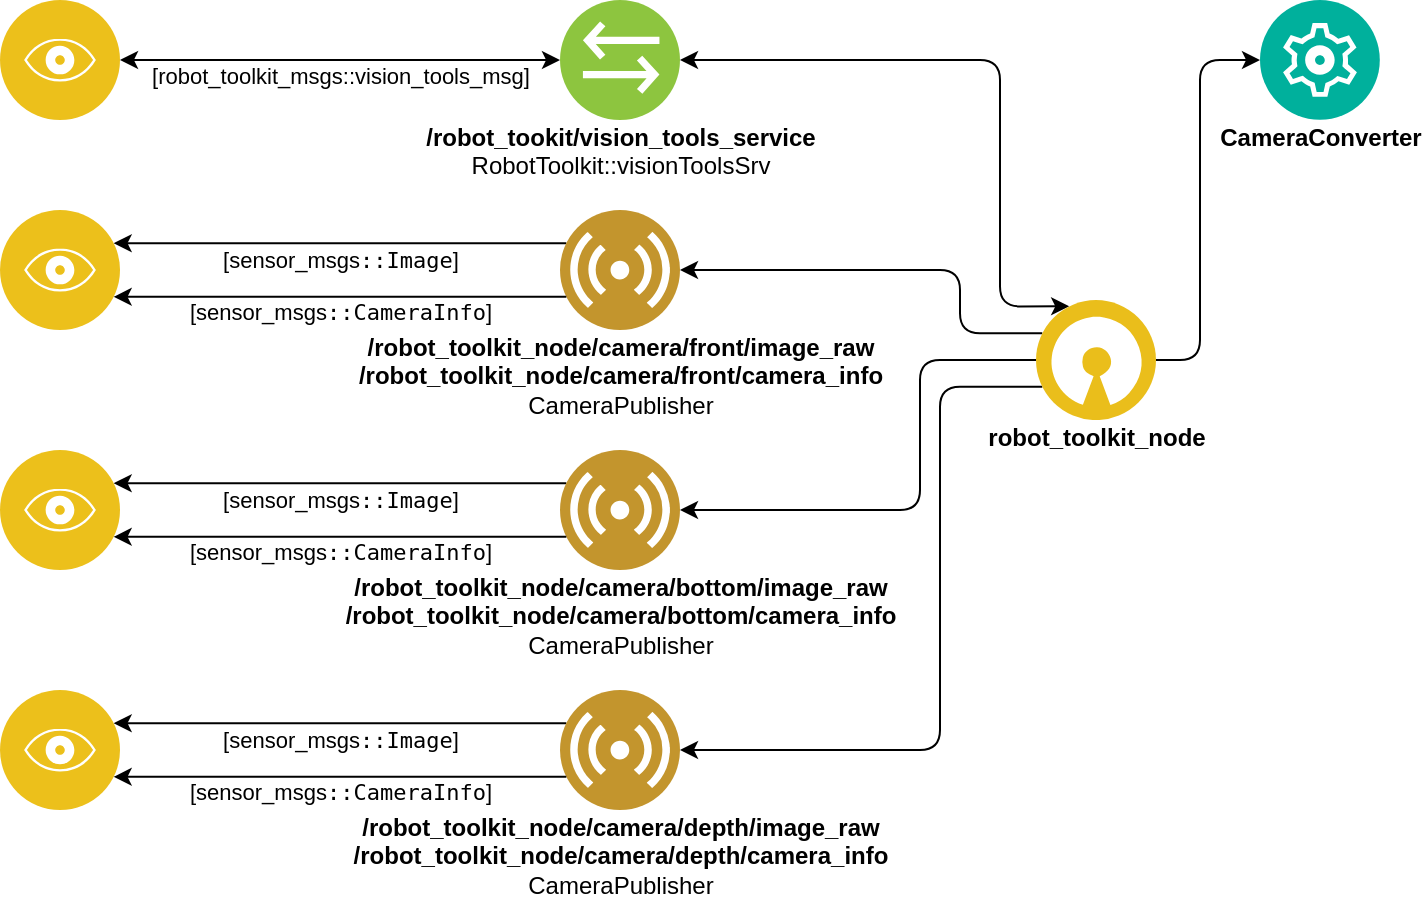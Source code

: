 <mxfile version="10.6.7" type="device"><diagram id="i_G1sJ6apPRsVd_6MF1_" name="Page-1"><mxGraphModel dx="918" dy="504" grid="1" gridSize="10" guides="1" tooltips="1" connect="1" arrows="1" fold="1" page="1" pageScale="1" pageWidth="850" pageHeight="1100" math="0" shadow="0"><root><mxCell id="0"/><mxCell id="1" parent="0"/><mxCell id="Xuhcu1reCGZLSPkCSpRx-32" style="edgeStyle=orthogonalEdgeStyle;rounded=1;orthogonalLoop=1;jettySize=auto;html=1;exitX=0.25;exitY=0;exitDx=0;exitDy=0;entryX=1;entryY=0.5;entryDx=0;entryDy=0;fontColor=#000000;startArrow=classic;startFill=1;spacingTop=-5;" parent="1" source="Xuhcu1reCGZLSPkCSpRx-1" target="Xuhcu1reCGZLSPkCSpRx-4" edge="1"><mxGeometry relative="1" as="geometry"><Array as="points"><mxPoint x="560" y="218"/><mxPoint x="560" y="95"/></Array></mxGeometry></mxCell><mxCell id="Xuhcu1reCGZLSPkCSpRx-40" style="edgeStyle=orthogonalEdgeStyle;rounded=1;orthogonalLoop=1;jettySize=auto;html=1;exitX=0;exitY=0.25;exitDx=0;exitDy=0;entryX=1;entryY=0.5;entryDx=0;entryDy=0;startArrow=none;startFill=0;endArrow=classic;endFill=1;fontColor=#000000;spacingTop=-5;" parent="1" source="Xuhcu1reCGZLSPkCSpRx-1" target="Xuhcu1reCGZLSPkCSpRx-3" edge="1"><mxGeometry relative="1" as="geometry"><Array as="points"><mxPoint x="540" y="232"/><mxPoint x="540" y="200"/></Array></mxGeometry></mxCell><mxCell id="Xuhcu1reCGZLSPkCSpRx-50" style="edgeStyle=orthogonalEdgeStyle;rounded=1;orthogonalLoop=1;jettySize=auto;html=1;exitX=0;exitY=0.5;exitDx=0;exitDy=0;entryX=1;entryY=0.5;entryDx=0;entryDy=0;startArrow=none;startFill=0;endArrow=classic;endFill=1;fontColor=#000000;spacingTop=-5;" parent="1" source="Xuhcu1reCGZLSPkCSpRx-1" target="losZdqoc-aFx0LQY1bLT-7" edge="1"><mxGeometry relative="1" as="geometry"><mxPoint x="400" y="350" as="targetPoint"/><Array as="points"><mxPoint x="520" y="245"/><mxPoint x="520" y="320"/></Array></mxGeometry></mxCell><mxCell id="Xuhcu1reCGZLSPkCSpRx-51" style="edgeStyle=orthogonalEdgeStyle;rounded=1;orthogonalLoop=1;jettySize=auto;html=1;exitX=0;exitY=0.75;exitDx=0;exitDy=0;startArrow=none;startFill=0;endArrow=classic;endFill=1;fontColor=#000000;spacingTop=-5;entryX=1;entryY=0.5;entryDx=0;entryDy=0;" parent="1" source="Xuhcu1reCGZLSPkCSpRx-1" target="losZdqoc-aFx0LQY1bLT-11" edge="1"><mxGeometry relative="1" as="geometry"><Array as="points"><mxPoint x="530" y="258"/><mxPoint x="530" y="440"/></Array><mxPoint x="581" y="460" as="targetPoint"/></mxGeometry></mxCell><mxCell id="Xuhcu1reCGZLSPkCSpRx-1" value="robot_toolkit_node" style="aspect=fixed;perimeter=ellipsePerimeter;html=1;align=center;shadow=0;dashed=0;fontColor=#000000;labelBackgroundColor=#ffffff;fontSize=12;spacingTop=-5;image;image=img/lib/ibm/applications/open_source_tools.svg;fontStyle=1" parent="1" vertex="1"><mxGeometry x="578" y="215" width="60" height="60" as="geometry"/></mxCell><mxCell id="Xuhcu1reCGZLSPkCSpRx-42" value="[sensor_msgs&lt;code&gt;::Image&lt;/code&gt;]" style="edgeStyle=orthogonalEdgeStyle;rounded=1;orthogonalLoop=1;jettySize=auto;html=1;exitX=0;exitY=0.25;exitDx=0;exitDy=0;entryX=1;entryY=0.25;entryDx=0;entryDy=0;startArrow=none;startFill=0;endArrow=classic;endFill=1;fontColor=#000000;verticalAlign=top;horizontal=1;spacingTop=-5;" parent="1" source="Xuhcu1reCGZLSPkCSpRx-3" target="Xuhcu1reCGZLSPkCSpRx-41" edge="1"><mxGeometry relative="1" as="geometry"/></mxCell><mxCell id="Xuhcu1reCGZLSPkCSpRx-3" value="/robot_toolkit_node/camera/front/image_raw&lt;br&gt;/robot_toolkit_node/camera/front/camera_info&lt;br&gt;&lt;span style=&quot;font-weight: normal&quot;&gt;CameraPublisher&lt;/span&gt;&lt;br&gt;" style="aspect=fixed;perimeter=ellipsePerimeter;html=1;align=center;shadow=0;dashed=0;fontColor=#000000;labelBackgroundColor=#ffffff;fontSize=12;spacingTop=-5;image;image=img/lib/ibm/users/sensor.svg;fontStyle=1;verticalAlign=top;horizontal=1;" parent="1" vertex="1"><mxGeometry x="340" y="170" width="60" height="60" as="geometry"/></mxCell><mxCell id="Xuhcu1reCGZLSPkCSpRx-34" style="edgeStyle=orthogonalEdgeStyle;rounded=1;orthogonalLoop=1;jettySize=auto;html=1;exitX=0;exitY=0.5;exitDx=0;exitDy=0;entryX=1;entryY=0.5;entryDx=0;entryDy=0;fontColor=#000000;strokeColor=none;startArrow=classic;startFill=1;verticalAlign=top;horizontal=1;spacingTop=-5;" parent="1" source="Xuhcu1reCGZLSPkCSpRx-4" target="Xuhcu1reCGZLSPkCSpRx-33" edge="1"><mxGeometry relative="1" as="geometry"/></mxCell><mxCell id="Xuhcu1reCGZLSPkCSpRx-4" value="/robot_tookit/vision_tools_service&lt;br&gt;&lt;span style=&quot;font-weight: normal&quot;&gt;RobotToolkit::visionToolsSrv&lt;/span&gt;&lt;br&gt;" style="aspect=fixed;perimeter=ellipsePerimeter;html=1;align=center;shadow=0;dashed=0;fontColor=#000000;labelBackgroundColor=#ffffff;fontSize=12;spacingTop=-5;image;image=img/lib/ibm/vpc/Bridge.svg;fontStyle=1;verticalAlign=top;horizontal=1;" parent="1" vertex="1"><mxGeometry x="340" y="65" width="60" height="60" as="geometry"/></mxCell><mxCell id="Xuhcu1reCGZLSPkCSpRx-8" value="CameraConverter&lt;br&gt;" style="aspect=fixed;perimeter=ellipsePerimeter;html=1;align=center;shadow=0;dashed=0;fontColor=#000000;labelBackgroundColor=#ffffff;fontSize=12;spacingTop=-5;image;image=img/lib/ibm/management/management.svg;fontStyle=1" parent="1" vertex="1"><mxGeometry x="690" y="65" width="60" height="60" as="geometry"/></mxCell><mxCell id="Xuhcu1reCGZLSPkCSpRx-19" value="" style="edgeStyle=elbowEdgeStyle;elbow=horizontal;endArrow=classic;html=1;fontColor=#000000;exitX=1;exitY=0.5;exitDx=0;exitDy=0;entryX=0;entryY=0.5;entryDx=0;entryDy=0;spacingTop=-5;" parent="1" source="Xuhcu1reCGZLSPkCSpRx-1" target="Xuhcu1reCGZLSPkCSpRx-8" edge="1"><mxGeometry width="50" height="50" relative="1" as="geometry"><mxPoint x="300" y="515" as="sourcePoint"/><mxPoint x="730" y="95" as="targetPoint"/><Array as="points"><mxPoint x="660" y="170"/></Array></mxGeometry></mxCell><mxCell id="Xuhcu1reCGZLSPkCSpRx-38" value="[robot_toolkit_msgs::vision_tools_msg]" style="edgeStyle=orthogonalEdgeStyle;rounded=1;orthogonalLoop=1;jettySize=auto;html=1;exitX=1;exitY=0.5;exitDx=0;exitDy=0;entryX=0;entryY=0.5;entryDx=0;entryDy=0;startArrow=classic;startFill=1;fontColor=#000000;verticalAlign=top;horizontal=1;spacingTop=-5;" parent="1" source="Xuhcu1reCGZLSPkCSpRx-33" target="Xuhcu1reCGZLSPkCSpRx-4" edge="1"><mxGeometry relative="1" as="geometry"/></mxCell><mxCell id="Xuhcu1reCGZLSPkCSpRx-33" value="" style="aspect=fixed;perimeter=ellipsePerimeter;html=1;align=center;shadow=0;dashed=0;fontColor=#4277BB;labelBackgroundColor=#ffffff;fontSize=12;spacingTop=-5;image;image=img/lib/ibm/applications/visualization.svg;verticalAlign=top;horizontal=1;" parent="1" vertex="1"><mxGeometry x="60" y="65" width="60" height="60" as="geometry"/></mxCell><mxCell id="Xuhcu1reCGZLSPkCSpRx-41" value="" style="aspect=fixed;perimeter=ellipsePerimeter;html=1;align=center;shadow=0;dashed=0;fontColor=#4277BB;labelBackgroundColor=#ffffff;fontSize=12;spacingTop=-5;image;image=img/lib/ibm/applications/visualization.svg;verticalAlign=top;horizontal=1;" parent="1" vertex="1"><mxGeometry x="60" y="170" width="60" height="60" as="geometry"/></mxCell><mxCell id="losZdqoc-aFx0LQY1bLT-5" value="[sensor_msgs&lt;code&gt;::CameraInfo&lt;/code&gt;]" style="edgeStyle=orthogonalEdgeStyle;rounded=1;orthogonalLoop=1;jettySize=auto;html=1;exitX=0;exitY=0.75;exitDx=0;exitDy=0;entryX=1;entryY=0.75;entryDx=0;entryDy=0;startArrow=none;startFill=0;endArrow=classic;endFill=1;fontColor=#000000;verticalAlign=top;horizontal=1;spacingTop=-5;" edge="1" parent="1" source="Xuhcu1reCGZLSPkCSpRx-3" target="Xuhcu1reCGZLSPkCSpRx-41"><mxGeometry relative="1" as="geometry"><mxPoint x="353" y="197" as="sourcePoint"/><mxPoint x="127" y="197" as="targetPoint"/></mxGeometry></mxCell><mxCell id="losZdqoc-aFx0LQY1bLT-6" value="[sensor_msgs&lt;code&gt;::Image&lt;/code&gt;]" style="edgeStyle=orthogonalEdgeStyle;rounded=1;orthogonalLoop=1;jettySize=auto;html=1;exitX=0;exitY=0.25;exitDx=0;exitDy=0;entryX=1;entryY=0.25;entryDx=0;entryDy=0;startArrow=none;startFill=0;endArrow=classic;endFill=1;fontColor=#000000;verticalAlign=top;horizontal=1;spacingTop=-5;" edge="1" source="losZdqoc-aFx0LQY1bLT-7" target="losZdqoc-aFx0LQY1bLT-8" parent="1"><mxGeometry relative="1" as="geometry"/></mxCell><mxCell id="losZdqoc-aFx0LQY1bLT-7" value="/robot_toolkit_node/camera/bottom/image_raw&lt;br&gt;/robot_toolkit_node/camera/bottom/camera_info&lt;br&gt;&lt;span style=&quot;font-weight: normal&quot;&gt;CameraPublisher&lt;/span&gt;&lt;br&gt;" style="aspect=fixed;perimeter=ellipsePerimeter;html=1;align=center;shadow=0;dashed=0;fontColor=#000000;labelBackgroundColor=#ffffff;fontSize=12;spacingTop=-5;image;image=img/lib/ibm/users/sensor.svg;fontStyle=1;verticalAlign=top;horizontal=1;" vertex="1" parent="1"><mxGeometry x="340" y="290" width="60" height="60" as="geometry"/></mxCell><mxCell id="losZdqoc-aFx0LQY1bLT-8" value="" style="aspect=fixed;perimeter=ellipsePerimeter;html=1;align=center;shadow=0;dashed=0;fontColor=#4277BB;labelBackgroundColor=#ffffff;fontSize=12;spacingTop=-5;image;image=img/lib/ibm/applications/visualization.svg;verticalAlign=top;horizontal=1;" vertex="1" parent="1"><mxGeometry x="60" y="290" width="60" height="60" as="geometry"/></mxCell><mxCell id="losZdqoc-aFx0LQY1bLT-9" value="[sensor_msgs&lt;code&gt;::CameraInfo&lt;/code&gt;]" style="edgeStyle=orthogonalEdgeStyle;rounded=1;orthogonalLoop=1;jettySize=auto;html=1;exitX=0;exitY=0.75;exitDx=0;exitDy=0;entryX=1;entryY=0.75;entryDx=0;entryDy=0;startArrow=none;startFill=0;endArrow=classic;endFill=1;fontColor=#000000;verticalAlign=top;horizontal=1;spacingTop=-5;" edge="1" source="losZdqoc-aFx0LQY1bLT-7" target="losZdqoc-aFx0LQY1bLT-8" parent="1"><mxGeometry relative="1" as="geometry"><mxPoint x="353" y="317" as="sourcePoint"/><mxPoint x="127" y="317" as="targetPoint"/></mxGeometry></mxCell><mxCell id="losZdqoc-aFx0LQY1bLT-10" value="[sensor_msgs&lt;code&gt;::Image&lt;/code&gt;]" style="edgeStyle=orthogonalEdgeStyle;rounded=1;orthogonalLoop=1;jettySize=auto;html=1;exitX=0;exitY=0.25;exitDx=0;exitDy=0;entryX=1;entryY=0.25;entryDx=0;entryDy=0;startArrow=none;startFill=0;endArrow=classic;endFill=1;fontColor=#000000;verticalAlign=top;horizontal=1;spacingTop=-5;" edge="1" source="losZdqoc-aFx0LQY1bLT-11" target="losZdqoc-aFx0LQY1bLT-12" parent="1"><mxGeometry relative="1" as="geometry"/></mxCell><mxCell id="losZdqoc-aFx0LQY1bLT-11" value="/robot_toolkit_node/camera/depth/image_raw&lt;br&gt;/robot_toolkit_node/camera/depth/camera_info&lt;br&gt;&lt;span style=&quot;font-weight: normal&quot;&gt;CameraPublisher&lt;/span&gt;&lt;br&gt;" style="aspect=fixed;perimeter=ellipsePerimeter;html=1;align=center;shadow=0;dashed=0;fontColor=#000000;labelBackgroundColor=#ffffff;fontSize=12;spacingTop=-5;image;image=img/lib/ibm/users/sensor.svg;fontStyle=1;verticalAlign=top;horizontal=1;" vertex="1" parent="1"><mxGeometry x="340" y="410" width="60" height="60" as="geometry"/></mxCell><mxCell id="losZdqoc-aFx0LQY1bLT-12" value="" style="aspect=fixed;perimeter=ellipsePerimeter;html=1;align=center;shadow=0;dashed=0;fontColor=#4277BB;labelBackgroundColor=#ffffff;fontSize=12;spacingTop=-5;image;image=img/lib/ibm/applications/visualization.svg;verticalAlign=top;horizontal=1;" vertex="1" parent="1"><mxGeometry x="60" y="410" width="60" height="60" as="geometry"/></mxCell><mxCell id="losZdqoc-aFx0LQY1bLT-13" value="[sensor_msgs&lt;code&gt;::CameraInfo&lt;/code&gt;]" style="edgeStyle=orthogonalEdgeStyle;rounded=1;orthogonalLoop=1;jettySize=auto;html=1;exitX=0;exitY=0.75;exitDx=0;exitDy=0;entryX=1;entryY=0.75;entryDx=0;entryDy=0;startArrow=none;startFill=0;endArrow=classic;endFill=1;fontColor=#000000;verticalAlign=top;horizontal=1;spacingTop=-5;" edge="1" source="losZdqoc-aFx0LQY1bLT-11" target="losZdqoc-aFx0LQY1bLT-12" parent="1"><mxGeometry relative="1" as="geometry"><mxPoint x="353" y="437" as="sourcePoint"/><mxPoint x="127" y="437" as="targetPoint"/></mxGeometry></mxCell></root></mxGraphModel></diagram></mxfile>